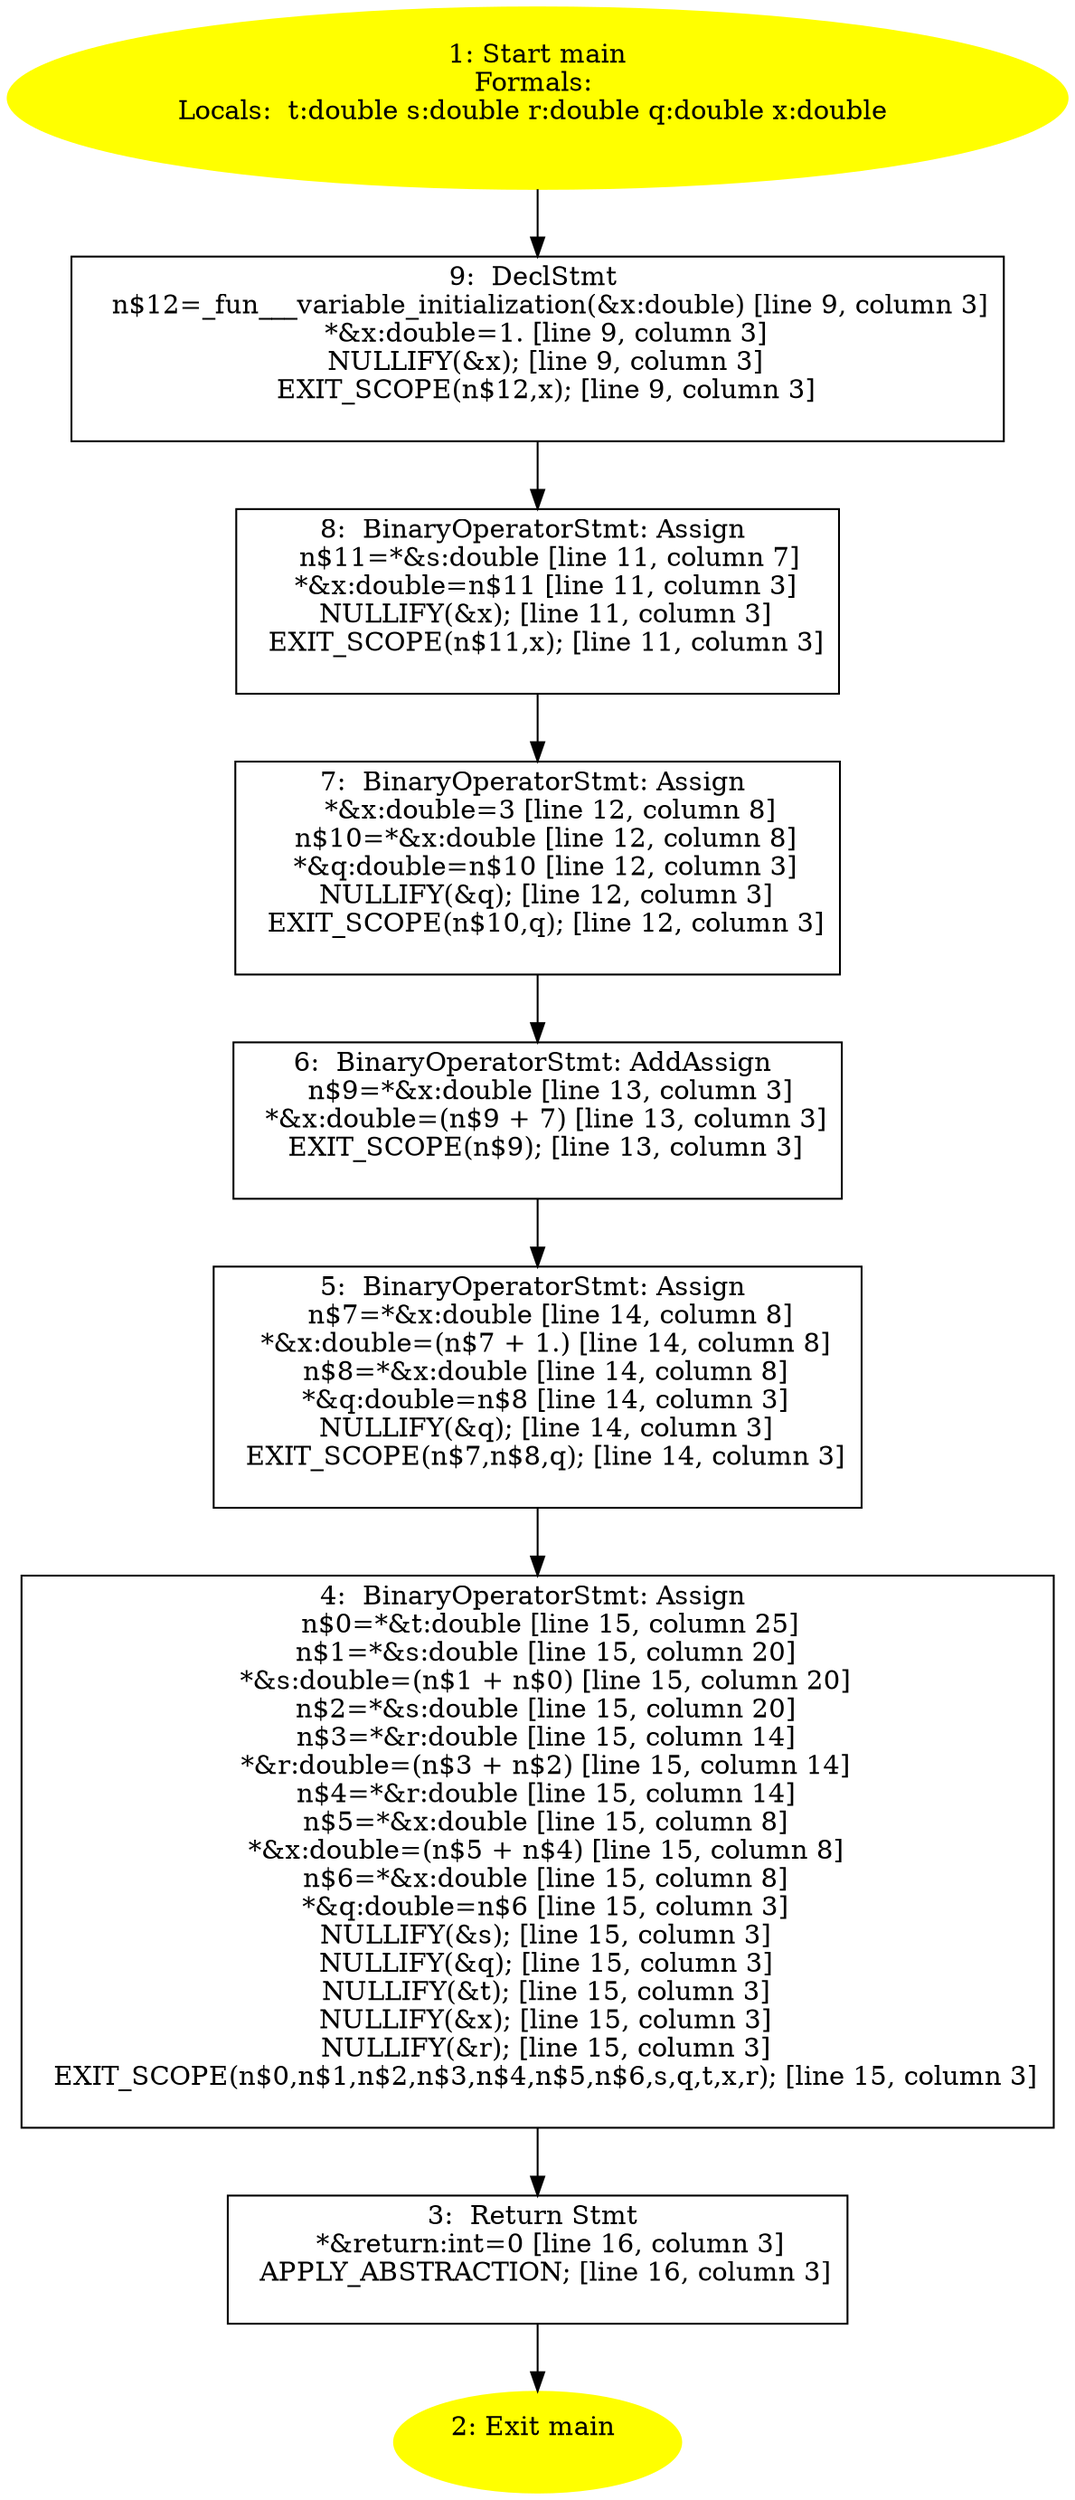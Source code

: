 /* @generated */
digraph cfg {
"main.fad58de7366495db4650cfefac2fcd61_1" [label="1: Start main\nFormals: \nLocals:  t:double s:double r:double q:double x:double \n  " color=yellow style=filled]
	

	 "main.fad58de7366495db4650cfefac2fcd61_1" -> "main.fad58de7366495db4650cfefac2fcd61_9" ;
"main.fad58de7366495db4650cfefac2fcd61_2" [label="2: Exit main \n  " color=yellow style=filled]
	

"main.fad58de7366495db4650cfefac2fcd61_3" [label="3:  Return Stmt \n   *&return:int=0 [line 16, column 3]\n  APPLY_ABSTRACTION; [line 16, column 3]\n " shape="box"]
	

	 "main.fad58de7366495db4650cfefac2fcd61_3" -> "main.fad58de7366495db4650cfefac2fcd61_2" ;
"main.fad58de7366495db4650cfefac2fcd61_4" [label="4:  BinaryOperatorStmt: Assign \n   n$0=*&t:double [line 15, column 25]\n  n$1=*&s:double [line 15, column 20]\n  *&s:double=(n$1 + n$0) [line 15, column 20]\n  n$2=*&s:double [line 15, column 20]\n  n$3=*&r:double [line 15, column 14]\n  *&r:double=(n$3 + n$2) [line 15, column 14]\n  n$4=*&r:double [line 15, column 14]\n  n$5=*&x:double [line 15, column 8]\n  *&x:double=(n$5 + n$4) [line 15, column 8]\n  n$6=*&x:double [line 15, column 8]\n  *&q:double=n$6 [line 15, column 3]\n  NULLIFY(&s); [line 15, column 3]\n  NULLIFY(&q); [line 15, column 3]\n  NULLIFY(&t); [line 15, column 3]\n  NULLIFY(&x); [line 15, column 3]\n  NULLIFY(&r); [line 15, column 3]\n  EXIT_SCOPE(n$0,n$1,n$2,n$3,n$4,n$5,n$6,s,q,t,x,r); [line 15, column 3]\n " shape="box"]
	

	 "main.fad58de7366495db4650cfefac2fcd61_4" -> "main.fad58de7366495db4650cfefac2fcd61_3" ;
"main.fad58de7366495db4650cfefac2fcd61_5" [label="5:  BinaryOperatorStmt: Assign \n   n$7=*&x:double [line 14, column 8]\n  *&x:double=(n$7 + 1.) [line 14, column 8]\n  n$8=*&x:double [line 14, column 8]\n  *&q:double=n$8 [line 14, column 3]\n  NULLIFY(&q); [line 14, column 3]\n  EXIT_SCOPE(n$7,n$8,q); [line 14, column 3]\n " shape="box"]
	

	 "main.fad58de7366495db4650cfefac2fcd61_5" -> "main.fad58de7366495db4650cfefac2fcd61_4" ;
"main.fad58de7366495db4650cfefac2fcd61_6" [label="6:  BinaryOperatorStmt: AddAssign \n   n$9=*&x:double [line 13, column 3]\n  *&x:double=(n$9 + 7) [line 13, column 3]\n  EXIT_SCOPE(n$9); [line 13, column 3]\n " shape="box"]
	

	 "main.fad58de7366495db4650cfefac2fcd61_6" -> "main.fad58de7366495db4650cfefac2fcd61_5" ;
"main.fad58de7366495db4650cfefac2fcd61_7" [label="7:  BinaryOperatorStmt: Assign \n   *&x:double=3 [line 12, column 8]\n  n$10=*&x:double [line 12, column 8]\n  *&q:double=n$10 [line 12, column 3]\n  NULLIFY(&q); [line 12, column 3]\n  EXIT_SCOPE(n$10,q); [line 12, column 3]\n " shape="box"]
	

	 "main.fad58de7366495db4650cfefac2fcd61_7" -> "main.fad58de7366495db4650cfefac2fcd61_6" ;
"main.fad58de7366495db4650cfefac2fcd61_8" [label="8:  BinaryOperatorStmt: Assign \n   n$11=*&s:double [line 11, column 7]\n  *&x:double=n$11 [line 11, column 3]\n  NULLIFY(&x); [line 11, column 3]\n  EXIT_SCOPE(n$11,x); [line 11, column 3]\n " shape="box"]
	

	 "main.fad58de7366495db4650cfefac2fcd61_8" -> "main.fad58de7366495db4650cfefac2fcd61_7" ;
"main.fad58de7366495db4650cfefac2fcd61_9" [label="9:  DeclStmt \n   n$12=_fun___variable_initialization(&x:double) [line 9, column 3]\n  *&x:double=1. [line 9, column 3]\n  NULLIFY(&x); [line 9, column 3]\n  EXIT_SCOPE(n$12,x); [line 9, column 3]\n " shape="box"]
	

	 "main.fad58de7366495db4650cfefac2fcd61_9" -> "main.fad58de7366495db4650cfefac2fcd61_8" ;
}
